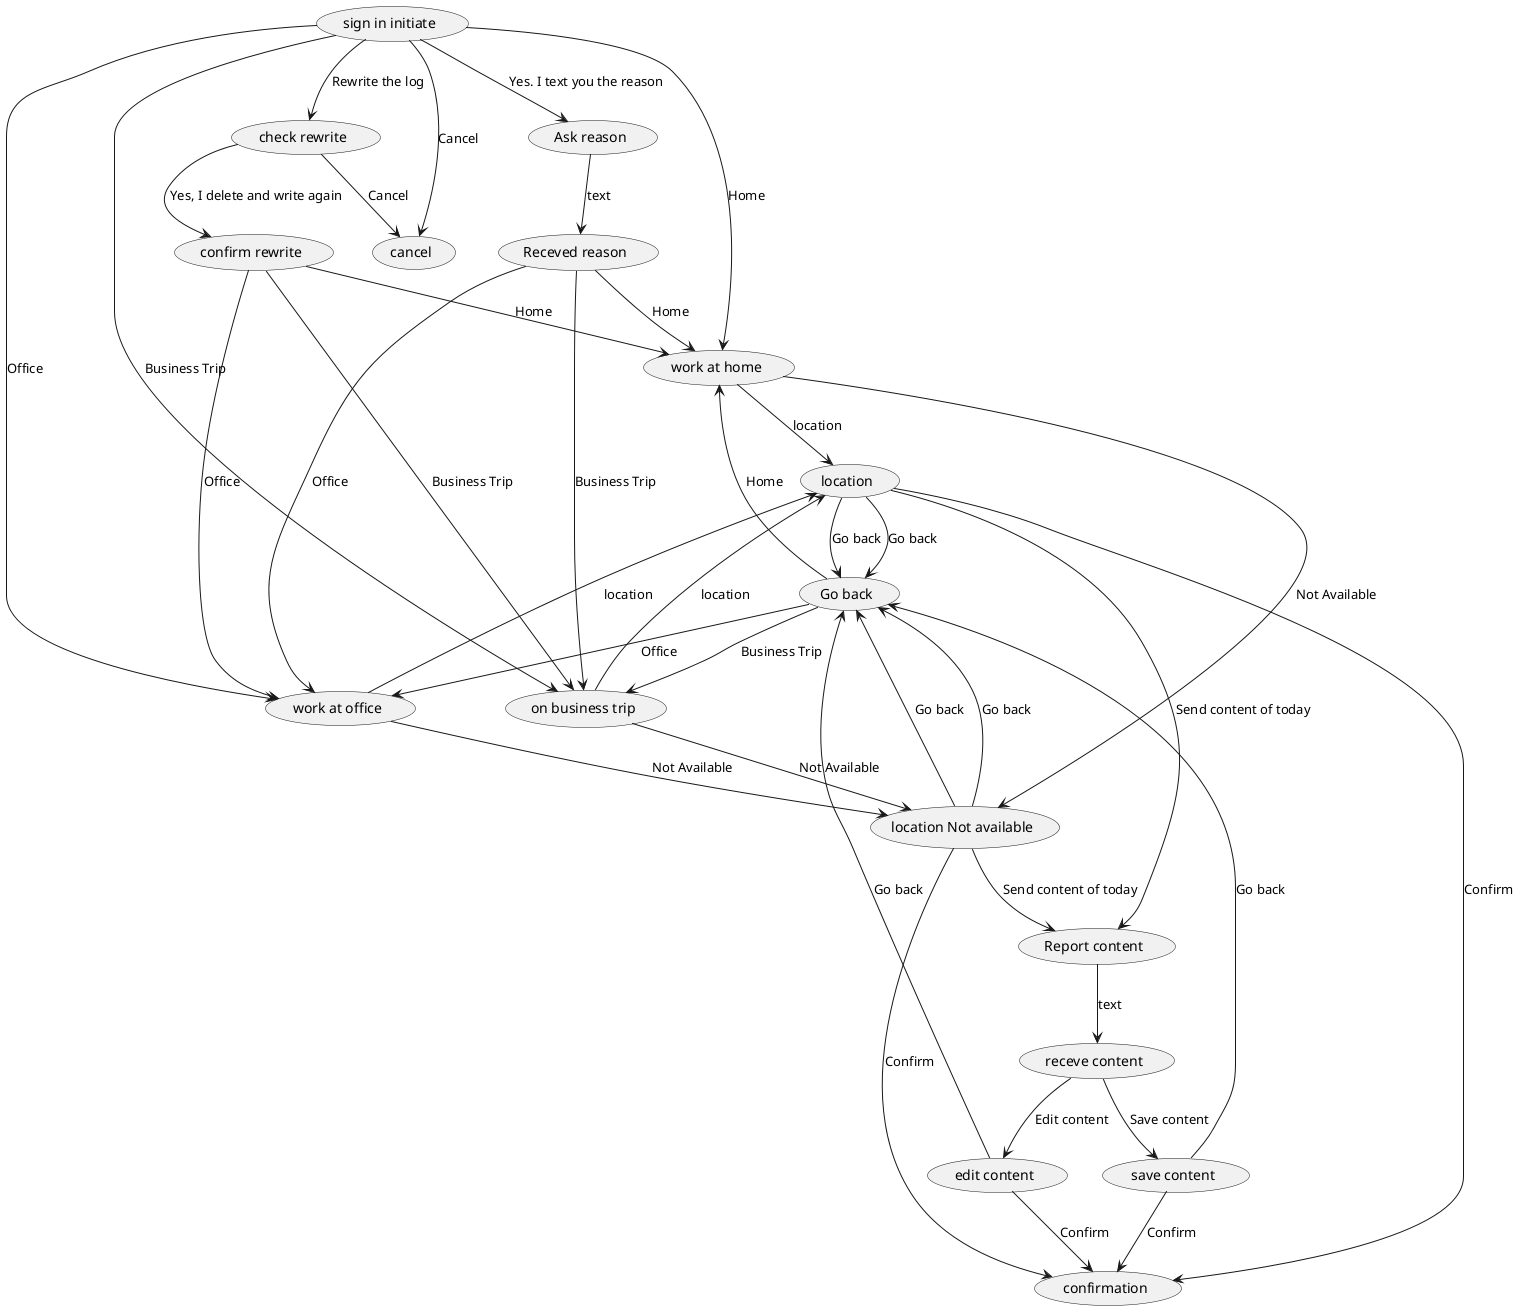 @startuml
'default
top to bottom direction
(sign in initiate) --> (work at home): Home
(sign in initiate) --> (work at office): Office
(sign in initiate) --> (on business trip): Business Trip
(sign in initiate) --> (check rewrite): Rewrite the log
(sign in initiate) --> (cancel): Cancel
(sign in initiate) --> (Ask reason): Yes. I text you the reason
(work at home) --> (location): location
(work at home) --> (location Not available): Not Available
(location) --> (confirmation): Confirm
(location) --> (Go back): Go back
(location) --> (Report content): Send content of today
(location) --> (Go back): Go back
(Go back) --> (work at home): Home
(Go back) --> (work at office): Office
(Go back) --> (on business trip): Business Trip
(work at office) --> (location): location
(work at office) --> (location Not available): Not Available
(location Not available) --> (confirmation): Confirm
(location Not available) --> (Go back): Go back
(location Not available) --> (Report content): Send content of today
(location Not available) --> (Go back): Go back
(Report content) --> (receve content): text
(receve content) --> (save content): Save content
(receve content) --> (edit content): Edit content
(save content) --> (confirmation): Confirm
(save content) --> (Go back): Go back
(edit content) --> (confirmation): Confirm
(edit content) --> (Go back): Go back
(on business trip) --> (location): location
(on business trip) --> (location Not available): Not Available
(check rewrite) --> (confirm rewrite): Yes, I delete and write again
(check rewrite) --> (cancel): Cancel
(confirm rewrite) --> (work at home): Home
(confirm rewrite) --> (work at office): Office
(confirm rewrite) --> (on business trip): Business Trip
(Ask reason) --> (Receved reason): text
(Receved reason) --> (work at home): Home
(Receved reason) --> (work at office): Office
(Receved reason) --> (on business trip): Business Trip
@enduml